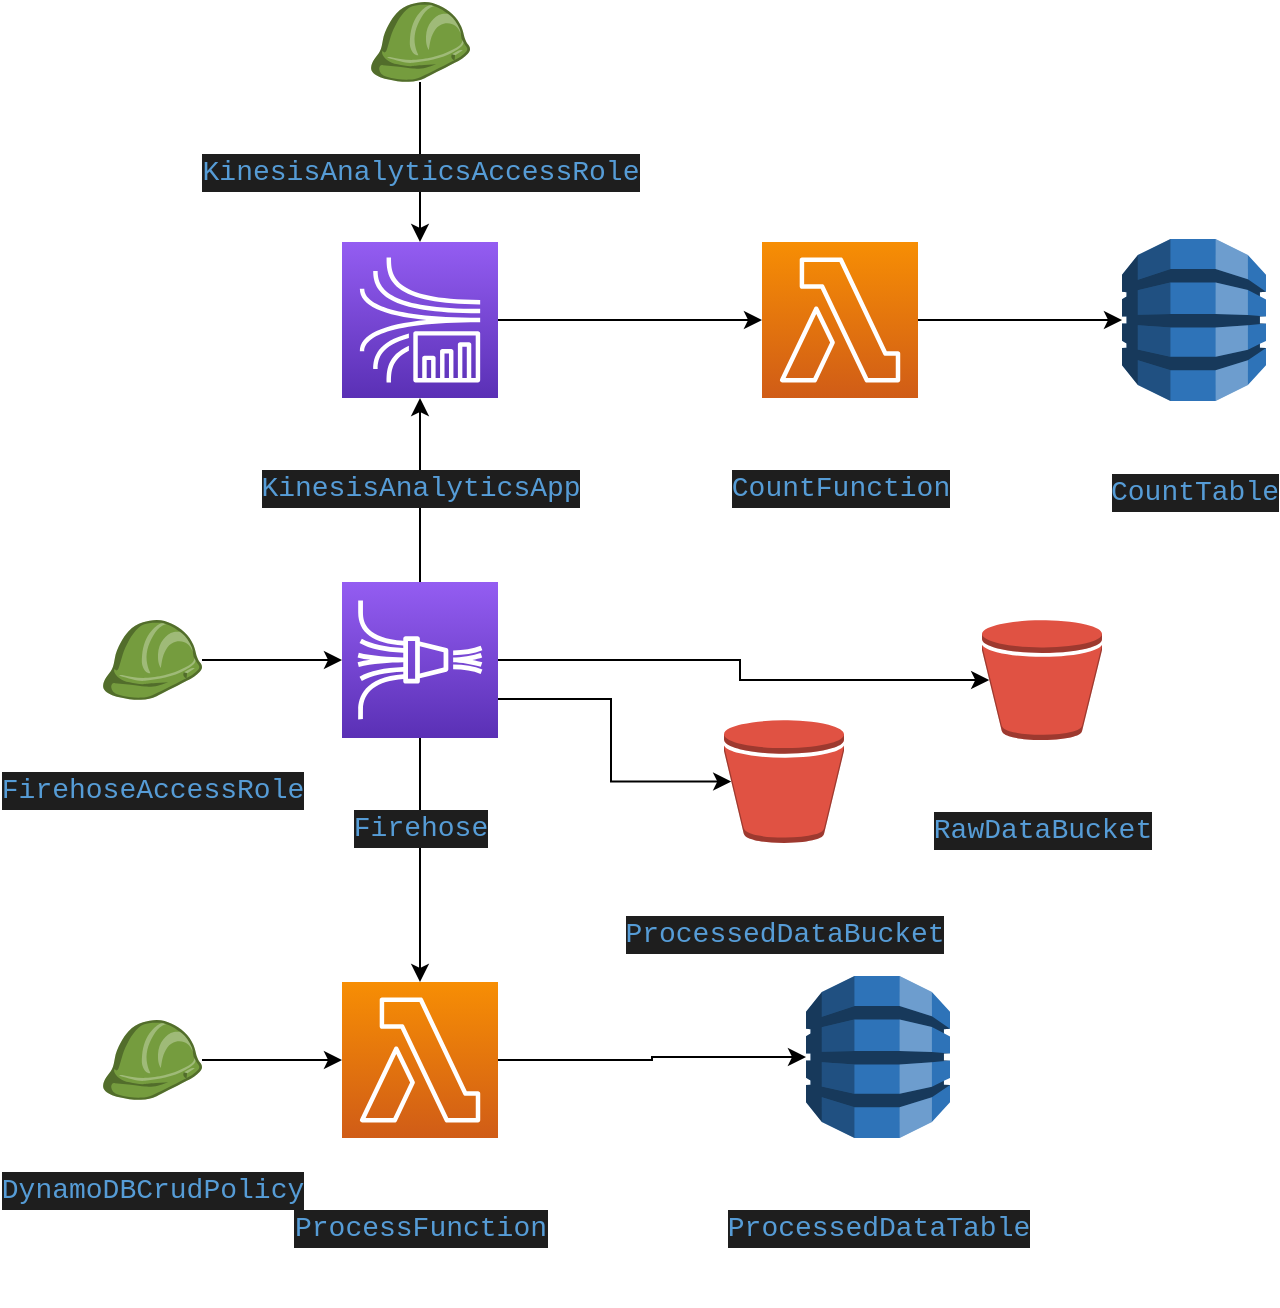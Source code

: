 <mxfile version="15.4.0" type="device"><diagram id="bkc75hI9eYx5KCvyy1Pw" name="Página-1"><mxGraphModel dx="1676" dy="1688" grid="1" gridSize="10" guides="1" tooltips="1" connect="1" arrows="1" fold="1" page="1" pageScale="1" pageWidth="827" pageHeight="1169" math="0" shadow="0"><root><mxCell id="0"/><mxCell id="1" parent="0"/><mxCell id="08LZ4HSQmYWm6tZYnAVj-1" value="&#10;&#10;&lt;div style=&quot;color: rgb(212, 212, 212); background-color: rgb(30, 30, 30); font-family: consolas, &amp;quot;courier new&amp;quot;, monospace; font-weight: normal; font-size: 14px; line-height: 19px;&quot;&gt;&lt;div&gt;&lt;span style=&quot;color: #569cd6&quot;&gt;ProcessedDataBucket&lt;/span&gt;&lt;/div&gt;&lt;/div&gt;&#10;&#10;" style="outlineConnect=0;dashed=0;verticalLabelPosition=bottom;verticalAlign=top;align=center;html=1;shape=mxgraph.aws3.bucket;fillColor=#E05243;gradientColor=none;" vertex="1" parent="1"><mxGeometry x="301" y="239" width="60" height="61.5" as="geometry"/></mxCell><mxCell id="08LZ4HSQmYWm6tZYnAVj-14" style="edgeStyle=orthogonalEdgeStyle;rounded=0;orthogonalLoop=1;jettySize=auto;html=1;entryX=0.5;entryY=0;entryDx=0;entryDy=0;entryPerimeter=0;" edge="1" parent="1" source="08LZ4HSQmYWm6tZYnAVj-3" target="08LZ4HSQmYWm6tZYnAVj-8"><mxGeometry relative="1" as="geometry"/></mxCell><mxCell id="08LZ4HSQmYWm6tZYnAVj-23" style="edgeStyle=orthogonalEdgeStyle;rounded=0;orthogonalLoop=1;jettySize=auto;html=1;exitX=1;exitY=0.75;exitDx=0;exitDy=0;exitPerimeter=0;entryX=0.06;entryY=0.5;entryDx=0;entryDy=0;entryPerimeter=0;" edge="1" parent="1" source="08LZ4HSQmYWm6tZYnAVj-3" target="08LZ4HSQmYWm6tZYnAVj-1"><mxGeometry relative="1" as="geometry"/></mxCell><mxCell id="08LZ4HSQmYWm6tZYnAVj-36" style="edgeStyle=orthogonalEdgeStyle;rounded=0;orthogonalLoop=1;jettySize=auto;html=1;entryX=0.06;entryY=0.5;entryDx=0;entryDy=0;entryPerimeter=0;" edge="1" parent="1" source="08LZ4HSQmYWm6tZYnAVj-3" target="08LZ4HSQmYWm6tZYnAVj-13"><mxGeometry relative="1" as="geometry"/></mxCell><mxCell id="08LZ4HSQmYWm6tZYnAVj-40" style="edgeStyle=orthogonalEdgeStyle;rounded=0;orthogonalLoop=1;jettySize=auto;html=1;entryX=0.5;entryY=1;entryDx=0;entryDy=0;entryPerimeter=0;" edge="1" parent="1" source="08LZ4HSQmYWm6tZYnAVj-3" target="08LZ4HSQmYWm6tZYnAVj-30"><mxGeometry relative="1" as="geometry"/></mxCell><mxCell id="08LZ4HSQmYWm6tZYnAVj-3" value="&#10;&#10;&lt;div style=&quot;color: rgb(212, 212, 212); background-color: rgb(30, 30, 30); font-family: consolas, &amp;quot;courier new&amp;quot;, monospace; font-weight: normal; font-size: 14px; line-height: 19px;&quot;&gt;&lt;div&gt;&lt;span style=&quot;color: #569cd6&quot;&gt;Firehose&lt;/span&gt;&lt;/div&gt;&lt;/div&gt;&#10;&#10;" style="sketch=0;points=[[0,0,0],[0.25,0,0],[0.5,0,0],[0.75,0,0],[1,0,0],[0,1,0],[0.25,1,0],[0.5,1,0],[0.75,1,0],[1,1,0],[0,0.25,0],[0,0.5,0],[0,0.75,0],[1,0.25,0],[1,0.5,0],[1,0.75,0]];outlineConnect=0;fontColor=#232F3E;gradientColor=#945DF2;gradientDirection=north;fillColor=#5A30B5;strokeColor=#ffffff;dashed=0;verticalLabelPosition=bottom;verticalAlign=top;align=center;html=1;fontSize=12;fontStyle=0;aspect=fixed;shape=mxgraph.aws4.resourceIcon;resIcon=mxgraph.aws4.kinesis_data_firehose;" vertex="1" parent="1"><mxGeometry x="110" y="170" width="78" height="78" as="geometry"/></mxCell><mxCell id="08LZ4HSQmYWm6tZYnAVj-7" style="edgeStyle=orthogonalEdgeStyle;rounded=0;orthogonalLoop=1;jettySize=auto;html=1;" edge="1" parent="1" source="08LZ4HSQmYWm6tZYnAVj-5" target="08LZ4HSQmYWm6tZYnAVj-3"><mxGeometry relative="1" as="geometry"/></mxCell><mxCell id="08LZ4HSQmYWm6tZYnAVj-5" value="&#10;&#10;&lt;div style=&quot;color: rgb(212, 212, 212); background-color: rgb(30, 30, 30); font-family: consolas, &amp;quot;courier new&amp;quot;, monospace; font-weight: normal; font-size: 14px; line-height: 19px;&quot;&gt;&lt;div&gt;&lt;span style=&quot;color: #569cd6&quot;&gt;FirehoseAccessRole&lt;/span&gt;&lt;/div&gt;&lt;/div&gt;&#10;&#10;" style="outlineConnect=0;dashed=0;verticalLabelPosition=bottom;verticalAlign=top;align=center;html=1;shape=mxgraph.aws3.role;fillColor=#759C3E;gradientColor=none;" vertex="1" parent="1"><mxGeometry x="-10" y="189" width="50" height="40" as="geometry"/></mxCell><mxCell id="08LZ4HSQmYWm6tZYnAVj-12" style="edgeStyle=orthogonalEdgeStyle;rounded=0;orthogonalLoop=1;jettySize=auto;html=1;" edge="1" parent="1" source="08LZ4HSQmYWm6tZYnAVj-8" target="08LZ4HSQmYWm6tZYnAVj-11"><mxGeometry relative="1" as="geometry"/></mxCell><mxCell id="08LZ4HSQmYWm6tZYnAVj-8" value="&#10;&#10;&lt;div style=&quot;color: rgb(212, 212, 212); background-color: rgb(30, 30, 30); font-family: consolas, &amp;quot;courier new&amp;quot;, monospace; font-weight: normal; font-size: 14px; line-height: 19px;&quot;&gt;&lt;div&gt;&lt;span style=&quot;color: #569cd6&quot;&gt;ProcessFunction&lt;/span&gt;&lt;/div&gt;&lt;/div&gt;&#10;&#10;" style="sketch=0;points=[[0,0,0],[0.25,0,0],[0.5,0,0],[0.75,0,0],[1,0,0],[0,1,0],[0.25,1,0],[0.5,1,0],[0.75,1,0],[1,1,0],[0,0.25,0],[0,0.5,0],[0,0.75,0],[1,0.25,0],[1,0.5,0],[1,0.75,0]];outlineConnect=0;fontColor=#232F3E;gradientColor=#F78E04;gradientDirection=north;fillColor=#D05C17;strokeColor=#ffffff;dashed=0;verticalLabelPosition=bottom;verticalAlign=top;align=center;html=1;fontSize=12;fontStyle=0;aspect=fixed;shape=mxgraph.aws4.resourceIcon;resIcon=mxgraph.aws4.lambda;" vertex="1" parent="1"><mxGeometry x="110" y="370" width="78" height="78" as="geometry"/></mxCell><mxCell id="08LZ4HSQmYWm6tZYnAVj-10" style="edgeStyle=orthogonalEdgeStyle;rounded=0;orthogonalLoop=1;jettySize=auto;html=1;" edge="1" parent="1" source="08LZ4HSQmYWm6tZYnAVj-9" target="08LZ4HSQmYWm6tZYnAVj-8"><mxGeometry relative="1" as="geometry"/></mxCell><mxCell id="08LZ4HSQmYWm6tZYnAVj-9" value="&#10;&#10;&lt;div style=&quot;color: rgb(212, 212, 212); background-color: rgb(30, 30, 30); font-family: consolas, &amp;quot;courier new&amp;quot;, monospace; font-weight: normal; font-size: 14px; line-height: 19px;&quot;&gt;&lt;div&gt;&lt;span style=&quot;color: #569cd6&quot;&gt;DynamoDBCrudPolicy&lt;/span&gt;&lt;/div&gt;&lt;/div&gt;&#10;&#10;" style="outlineConnect=0;dashed=0;verticalLabelPosition=bottom;verticalAlign=top;align=center;html=1;shape=mxgraph.aws3.role;fillColor=#759C3E;gradientColor=none;" vertex="1" parent="1"><mxGeometry x="-10" y="389" width="50" height="40" as="geometry"/></mxCell><mxCell id="08LZ4HSQmYWm6tZYnAVj-11" value="&#10;&#10;&lt;div style=&quot;color: rgb(212, 212, 212); background-color: rgb(30, 30, 30); font-family: consolas, &amp;quot;courier new&amp;quot;, monospace; font-weight: normal; font-size: 14px; line-height: 19px;&quot;&gt;&lt;div&gt;&lt;span style=&quot;color: #569cd6&quot;&gt;ProcessedDataTable&lt;/span&gt;&lt;/div&gt;&lt;/div&gt;&#10;&#10;" style="outlineConnect=0;dashed=0;verticalLabelPosition=bottom;verticalAlign=top;align=center;html=1;shape=mxgraph.aws3.dynamo_db;fillColor=#2E73B8;gradientColor=none;" vertex="1" parent="1"><mxGeometry x="342" y="367" width="72" height="81" as="geometry"/></mxCell><mxCell id="08LZ4HSQmYWm6tZYnAVj-13" value="&#10;&#10;&lt;div style=&quot;color: rgb(212, 212, 212); background-color: rgb(30, 30, 30); font-family: consolas, &amp;quot;courier new&amp;quot;, monospace; font-weight: normal; font-size: 14px; line-height: 19px;&quot;&gt;&lt;div&gt;&lt;span style=&quot;color: #569cd6&quot;&gt;RawDataBucket&lt;/span&gt;&lt;/div&gt;&lt;/div&gt;&#10;&#10;" style="outlineConnect=0;dashed=0;verticalLabelPosition=bottom;verticalAlign=top;align=center;html=1;shape=mxgraph.aws3.bucket;fillColor=#E05243;gradientColor=none;" vertex="1" parent="1"><mxGeometry x="430" y="189" width="60" height="60" as="geometry"/></mxCell><mxCell id="08LZ4HSQmYWm6tZYnAVj-28" value="&#10;&#10;&lt;div style=&quot;color: rgb(212, 212, 212); background-color: rgb(30, 30, 30); font-family: consolas, &amp;quot;courier new&amp;quot;, monospace; font-weight: normal; font-size: 14px; line-height: 19px;&quot;&gt;&lt;div&gt;&lt;span style=&quot;color: #569cd6&quot;&gt;CountTable&lt;/span&gt;&lt;/div&gt;&lt;/div&gt;&#10;&#10;" style="outlineConnect=0;dashed=0;verticalLabelPosition=bottom;verticalAlign=top;align=center;html=1;shape=mxgraph.aws3.dynamo_db;fillColor=#2E73B8;gradientColor=none;" vertex="1" parent="1"><mxGeometry x="500" y="-1.5" width="72" height="81" as="geometry"/></mxCell><mxCell id="08LZ4HSQmYWm6tZYnAVj-41" style="edgeStyle=orthogonalEdgeStyle;rounded=0;orthogonalLoop=1;jettySize=auto;html=1;" edge="1" parent="1" source="08LZ4HSQmYWm6tZYnAVj-29" target="08LZ4HSQmYWm6tZYnAVj-28"><mxGeometry relative="1" as="geometry"/></mxCell><mxCell id="08LZ4HSQmYWm6tZYnAVj-29" value="&#10;&#10;&lt;div style=&quot;color: rgb(212, 212, 212); background-color: rgb(30, 30, 30); font-family: consolas, &amp;quot;courier new&amp;quot;, monospace; font-weight: normal; font-size: 14px; line-height: 19px;&quot;&gt;&lt;div&gt;&lt;span style=&quot;color: #569cd6&quot;&gt;CountFunction&lt;/span&gt;&lt;/div&gt;&lt;/div&gt;&#10;&#10;" style="sketch=0;points=[[0,0,0],[0.25,0,0],[0.5,0,0],[0.75,0,0],[1,0,0],[0,1,0],[0.25,1,0],[0.5,1,0],[0.75,1,0],[1,1,0],[0,0.25,0],[0,0.5,0],[0,0.75,0],[1,0.25,0],[1,0.5,0],[1,0.75,0]];outlineConnect=0;fontColor=#232F3E;gradientColor=#F78E04;gradientDirection=north;fillColor=#D05C17;strokeColor=#ffffff;dashed=0;verticalLabelPosition=bottom;verticalAlign=top;align=center;html=1;fontSize=12;fontStyle=0;aspect=fixed;shape=mxgraph.aws4.resourceIcon;resIcon=mxgraph.aws4.lambda;" vertex="1" parent="1"><mxGeometry x="320" width="78" height="78" as="geometry"/></mxCell><mxCell id="08LZ4HSQmYWm6tZYnAVj-30" value="&#10;&#10;&lt;div style=&quot;color: rgb(212, 212, 212); background-color: rgb(30, 30, 30); font-family: consolas, &amp;quot;courier new&amp;quot;, monospace; font-weight: normal; font-size: 14px; line-height: 19px;&quot;&gt;&lt;div&gt;&lt;span style=&quot;color: #569cd6&quot;&gt;KinesisAnalyticsApp&lt;/span&gt;&lt;/div&gt;&lt;/div&gt;&#10;&#10;" style="sketch=0;points=[[0,0,0],[0.25,0,0],[0.5,0,0],[0.75,0,0],[1,0,0],[0,1,0],[0.25,1,0],[0.5,1,0],[0.75,1,0],[1,1,0],[0,0.25,0],[0,0.5,0],[0,0.75,0],[1,0.25,0],[1,0.5,0],[1,0.75,0]];outlineConnect=0;fontColor=#232F3E;gradientColor=#945DF2;gradientDirection=north;fillColor=#5A30B5;strokeColor=#ffffff;dashed=0;verticalLabelPosition=bottom;verticalAlign=top;align=center;html=1;fontSize=12;fontStyle=0;aspect=fixed;shape=mxgraph.aws4.resourceIcon;resIcon=mxgraph.aws4.kinesis_data_analytics;" vertex="1" parent="1"><mxGeometry x="110" width="78" height="78" as="geometry"/></mxCell><mxCell id="08LZ4HSQmYWm6tZYnAVj-32" style="edgeStyle=orthogonalEdgeStyle;rounded=0;orthogonalLoop=1;jettySize=auto;html=1;entryX=0;entryY=0.5;entryDx=0;entryDy=0;entryPerimeter=0;exitX=1;exitY=0.5;exitDx=0;exitDy=0;exitPerimeter=0;" edge="1" parent="1" source="08LZ4HSQmYWm6tZYnAVj-30" target="08LZ4HSQmYWm6tZYnAVj-29"><mxGeometry relative="1" as="geometry"><mxPoint x="370" y="39" as="sourcePoint"/></mxGeometry></mxCell><mxCell id="08LZ4HSQmYWm6tZYnAVj-38" style="edgeStyle=orthogonalEdgeStyle;rounded=0;orthogonalLoop=1;jettySize=auto;html=1;entryX=0.5;entryY=0;entryDx=0;entryDy=0;entryPerimeter=0;" edge="1" parent="1" source="08LZ4HSQmYWm6tZYnAVj-37" target="08LZ4HSQmYWm6tZYnAVj-30"><mxGeometry relative="1" as="geometry"/></mxCell><mxCell id="08LZ4HSQmYWm6tZYnAVj-37" value="&#10;&#10;&lt;div style=&quot;color: rgb(212, 212, 212); background-color: rgb(30, 30, 30); font-family: consolas, &amp;quot;courier new&amp;quot;, monospace; font-weight: normal; font-size: 14px; line-height: 19px;&quot;&gt;&lt;div&gt;&lt;span style=&quot;color: #569cd6&quot;&gt;KinesisAnalyticsAccessRole&lt;/span&gt;&lt;/div&gt;&lt;/div&gt;&#10;&#10;" style="outlineConnect=0;dashed=0;verticalLabelPosition=bottom;verticalAlign=top;align=center;html=1;shape=mxgraph.aws3.role;fillColor=#759C3E;gradientColor=none;" vertex="1" parent="1"><mxGeometry x="124" y="-120" width="50" height="40" as="geometry"/></mxCell></root></mxGraphModel></diagram></mxfile>